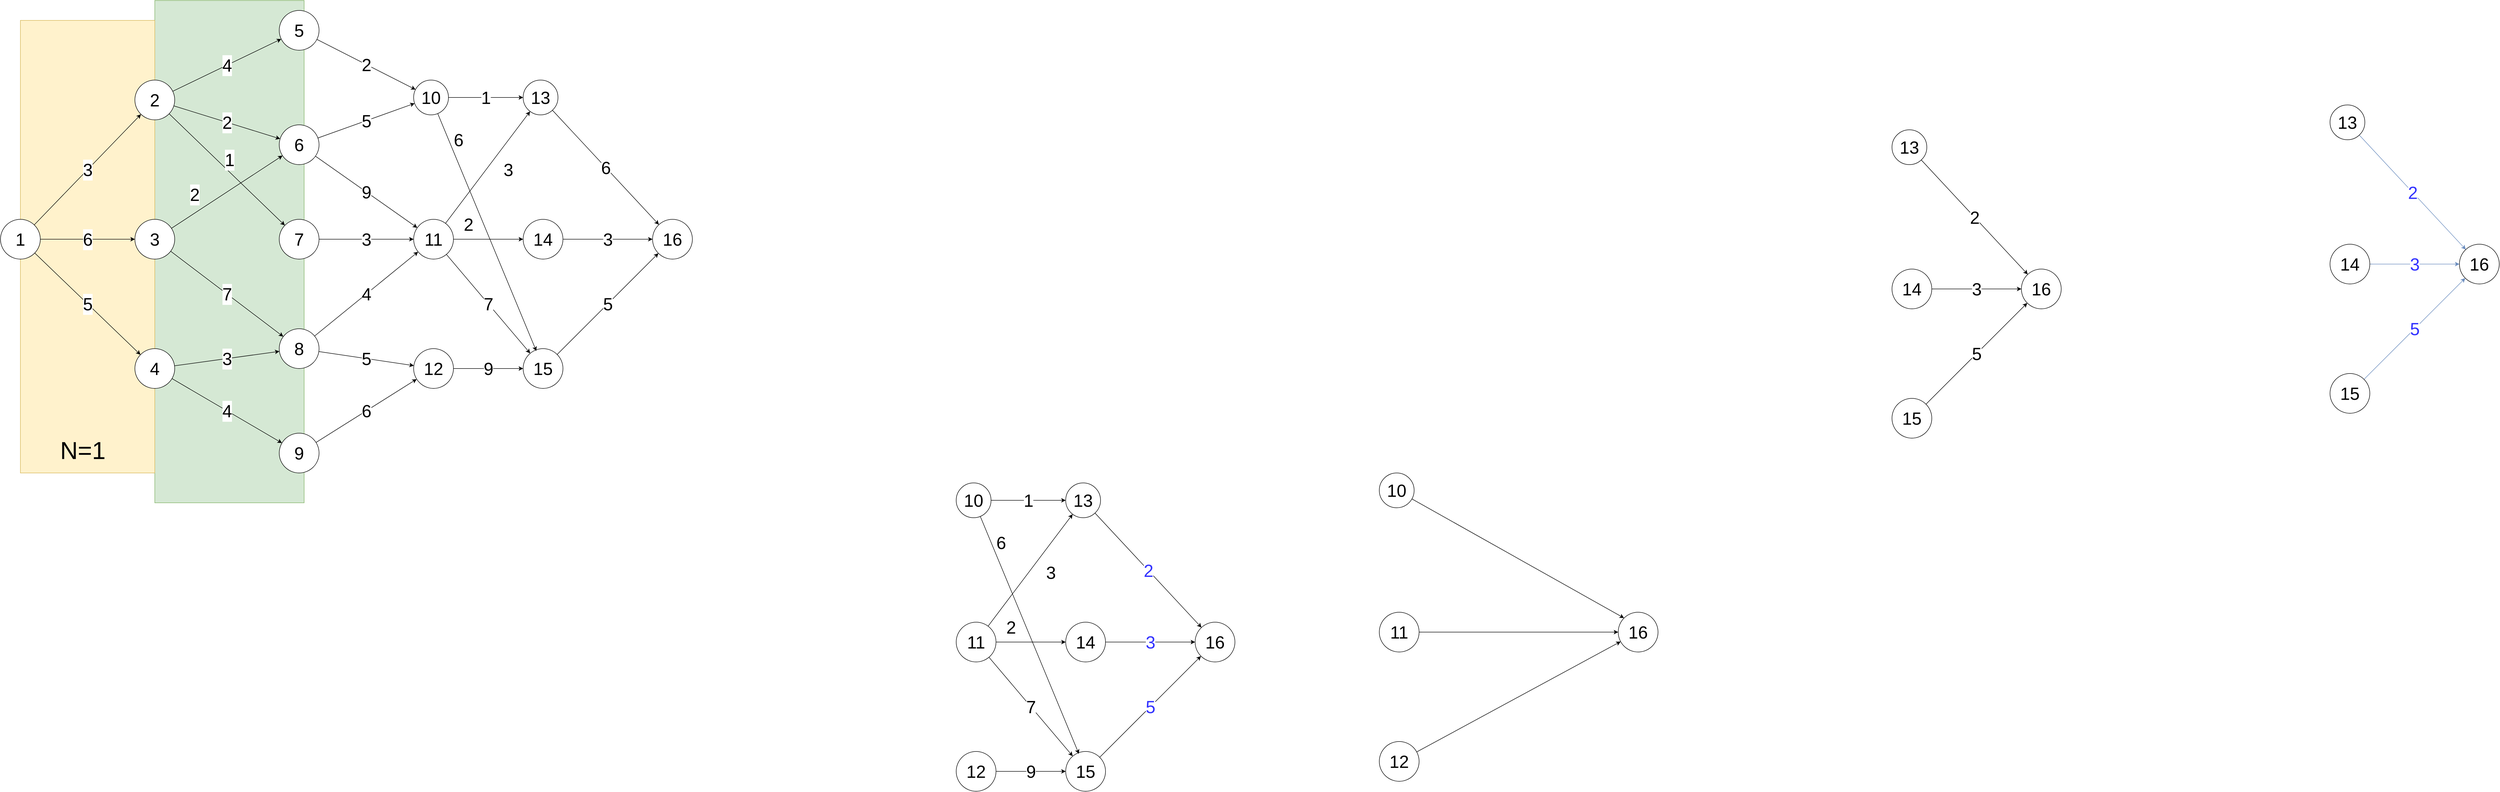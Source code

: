 <mxfile version="24.4.0" type="github">
  <diagram name="Página-1" id="xFwdIDVOre-B4i89dgB8">
    <mxGraphModel dx="2269" dy="1331" grid="1" gridSize="10" guides="1" tooltips="1" connect="1" arrows="1" fold="1" page="1" pageScale="1" pageWidth="3300" pageHeight="4681" math="0" shadow="0">
      <root>
        <mxCell id="0" />
        <mxCell id="1" parent="0" />
        <mxCell id="rlqztXEYvSVQd-1cozBY-47" value="" style="rounded=0;whiteSpace=wrap;html=1;fillColor=#d5e8d4;strokeColor=#82b366;" parent="1" vertex="1">
          <mxGeometry x="420" y="20" width="300" height="1010" as="geometry" />
        </mxCell>
        <mxCell id="rlqztXEYvSVQd-1cozBY-46" value="" style="rounded=0;whiteSpace=wrap;html=1;fillColor=#fff2cc;strokeColor=#d6b656;" parent="1" vertex="1">
          <mxGeometry x="150" y="60" width="270" height="910" as="geometry" />
        </mxCell>
        <mxCell id="rlqztXEYvSVQd-1cozBY-17" value="3" style="edgeStyle=none;rounded=0;orthogonalLoop=1;jettySize=auto;html=1;fontSize=35;" parent="1" source="aesBGTNxOO9Z5mgvw9Nr-1" target="rlqztXEYvSVQd-1cozBY-1" edge="1">
          <mxGeometry relative="1" as="geometry" />
        </mxCell>
        <mxCell id="rlqztXEYvSVQd-1cozBY-18" value="6" style="edgeStyle=none;rounded=0;orthogonalLoop=1;jettySize=auto;html=1;fontSize=35;" parent="1" source="aesBGTNxOO9Z5mgvw9Nr-1" target="rlqztXEYvSVQd-1cozBY-2" edge="1">
          <mxGeometry relative="1" as="geometry" />
        </mxCell>
        <mxCell id="rlqztXEYvSVQd-1cozBY-19" value="5" style="edgeStyle=none;rounded=0;orthogonalLoop=1;jettySize=auto;html=1;fontSize=35;" parent="1" source="aesBGTNxOO9Z5mgvw9Nr-1" target="rlqztXEYvSVQd-1cozBY-3" edge="1">
          <mxGeometry relative="1" as="geometry" />
        </mxCell>
        <mxCell id="aesBGTNxOO9Z5mgvw9Nr-1" value="1" style="ellipse;whiteSpace=wrap;html=1;aspect=fixed;fontSize=35;" parent="1" vertex="1">
          <mxGeometry x="110" y="460" width="80" height="80" as="geometry" />
        </mxCell>
        <mxCell id="rlqztXEYvSVQd-1cozBY-24" value="4" style="edgeStyle=none;rounded=0;orthogonalLoop=1;jettySize=auto;html=1;fontSize=35;" parent="1" source="rlqztXEYvSVQd-1cozBY-1" target="rlqztXEYvSVQd-1cozBY-4" edge="1">
          <mxGeometry relative="1" as="geometry" />
        </mxCell>
        <mxCell id="rlqztXEYvSVQd-1cozBY-25" value="2" style="edgeStyle=none;rounded=0;orthogonalLoop=1;jettySize=auto;html=1;fontSize=35;" parent="1" source="rlqztXEYvSVQd-1cozBY-1" target="rlqztXEYvSVQd-1cozBY-5" edge="1">
          <mxGeometry relative="1" as="geometry" />
        </mxCell>
        <mxCell id="rlqztXEYvSVQd-1cozBY-26" value="1" style="edgeStyle=none;rounded=0;orthogonalLoop=1;jettySize=auto;html=1;fontSize=35;" parent="1" source="rlqztXEYvSVQd-1cozBY-1" target="rlqztXEYvSVQd-1cozBY-6" edge="1">
          <mxGeometry x="-0.064" y="18" relative="1" as="geometry">
            <mxPoint as="offset" />
          </mxGeometry>
        </mxCell>
        <mxCell id="rlqztXEYvSVQd-1cozBY-1" value="2" style="ellipse;whiteSpace=wrap;html=1;aspect=fixed;fontSize=35;" parent="1" vertex="1">
          <mxGeometry x="380" y="180" width="80" height="80" as="geometry" />
        </mxCell>
        <mxCell id="rlqztXEYvSVQd-1cozBY-22" value="7" style="edgeStyle=none;rounded=0;orthogonalLoop=1;jettySize=auto;html=1;fontSize=35;" parent="1" source="rlqztXEYvSVQd-1cozBY-2" target="rlqztXEYvSVQd-1cozBY-7" edge="1">
          <mxGeometry relative="1" as="geometry" />
        </mxCell>
        <mxCell id="rlqztXEYvSVQd-1cozBY-23" value="2" style="edgeStyle=none;rounded=0;orthogonalLoop=1;jettySize=auto;html=1;fontSize=35;" parent="1" source="rlqztXEYvSVQd-1cozBY-2" target="rlqztXEYvSVQd-1cozBY-5" edge="1">
          <mxGeometry x="-0.428" y="31" relative="1" as="geometry">
            <mxPoint as="offset" />
          </mxGeometry>
        </mxCell>
        <mxCell id="rlqztXEYvSVQd-1cozBY-2" value="3" style="ellipse;whiteSpace=wrap;html=1;aspect=fixed;fontSize=35;" parent="1" vertex="1">
          <mxGeometry x="380" y="460" width="80" height="80" as="geometry" />
        </mxCell>
        <mxCell id="rlqztXEYvSVQd-1cozBY-20" value="3" style="edgeStyle=none;rounded=0;orthogonalLoop=1;jettySize=auto;html=1;fontSize=35;" parent="1" source="rlqztXEYvSVQd-1cozBY-3" target="rlqztXEYvSVQd-1cozBY-7" edge="1">
          <mxGeometry relative="1" as="geometry" />
        </mxCell>
        <mxCell id="rlqztXEYvSVQd-1cozBY-21" value="4" style="edgeStyle=none;rounded=0;orthogonalLoop=1;jettySize=auto;html=1;fontSize=35;" parent="1" source="rlqztXEYvSVQd-1cozBY-3" target="rlqztXEYvSVQd-1cozBY-8" edge="1">
          <mxGeometry relative="1" as="geometry" />
        </mxCell>
        <mxCell id="rlqztXEYvSVQd-1cozBY-3" value="4" style="ellipse;whiteSpace=wrap;html=1;aspect=fixed;fontSize=35;" parent="1" vertex="1">
          <mxGeometry x="380" y="720" width="80" height="80" as="geometry" />
        </mxCell>
        <mxCell id="rlqztXEYvSVQd-1cozBY-27" value="2" style="edgeStyle=none;rounded=0;orthogonalLoop=1;jettySize=auto;html=1;fontSize=35;" parent="1" source="rlqztXEYvSVQd-1cozBY-4" target="rlqztXEYvSVQd-1cozBY-9" edge="1">
          <mxGeometry relative="1" as="geometry" />
        </mxCell>
        <mxCell id="rlqztXEYvSVQd-1cozBY-4" value="5" style="ellipse;whiteSpace=wrap;html=1;aspect=fixed;fontSize=35;" parent="1" vertex="1">
          <mxGeometry x="670" y="40" width="80" height="80" as="geometry" />
        </mxCell>
        <mxCell id="rlqztXEYvSVQd-1cozBY-28" value="5" style="edgeStyle=none;rounded=0;orthogonalLoop=1;jettySize=auto;html=1;fontSize=35;" parent="1" source="rlqztXEYvSVQd-1cozBY-5" target="rlqztXEYvSVQd-1cozBY-9" edge="1">
          <mxGeometry relative="1" as="geometry" />
        </mxCell>
        <mxCell id="rlqztXEYvSVQd-1cozBY-30" value="9" style="edgeStyle=none;rounded=0;orthogonalLoop=1;jettySize=auto;html=1;fontSize=35;" parent="1" source="rlqztXEYvSVQd-1cozBY-5" target="rlqztXEYvSVQd-1cozBY-10" edge="1">
          <mxGeometry relative="1" as="geometry" />
        </mxCell>
        <mxCell id="rlqztXEYvSVQd-1cozBY-5" value="6" style="ellipse;whiteSpace=wrap;html=1;aspect=fixed;fontSize=35;" parent="1" vertex="1">
          <mxGeometry x="670" y="270" width="80" height="80" as="geometry" />
        </mxCell>
        <mxCell id="rlqztXEYvSVQd-1cozBY-29" value="3" style="edgeStyle=none;rounded=0;orthogonalLoop=1;jettySize=auto;html=1;fontSize=35;" parent="1" source="rlqztXEYvSVQd-1cozBY-6" target="rlqztXEYvSVQd-1cozBY-10" edge="1">
          <mxGeometry relative="1" as="geometry" />
        </mxCell>
        <mxCell id="rlqztXEYvSVQd-1cozBY-6" value="7" style="ellipse;whiteSpace=wrap;html=1;aspect=fixed;fontSize=35;" parent="1" vertex="1">
          <mxGeometry x="670" y="460" width="80" height="80" as="geometry" />
        </mxCell>
        <mxCell id="rlqztXEYvSVQd-1cozBY-31" value="4" style="edgeStyle=none;rounded=0;orthogonalLoop=1;jettySize=auto;html=1;fontSize=35;" parent="1" source="rlqztXEYvSVQd-1cozBY-7" target="rlqztXEYvSVQd-1cozBY-10" edge="1">
          <mxGeometry relative="1" as="geometry" />
        </mxCell>
        <mxCell id="rlqztXEYvSVQd-1cozBY-32" value="5" style="edgeStyle=none;rounded=0;orthogonalLoop=1;jettySize=auto;html=1;fontSize=35;" parent="1" source="rlqztXEYvSVQd-1cozBY-7" target="rlqztXEYvSVQd-1cozBY-11" edge="1">
          <mxGeometry relative="1" as="geometry" />
        </mxCell>
        <mxCell id="rlqztXEYvSVQd-1cozBY-7" value="8" style="ellipse;whiteSpace=wrap;html=1;aspect=fixed;fontSize=35;" parent="1" vertex="1">
          <mxGeometry x="670" y="680" width="80" height="80" as="geometry" />
        </mxCell>
        <mxCell id="rlqztXEYvSVQd-1cozBY-33" value="6" style="edgeStyle=none;rounded=0;orthogonalLoop=1;jettySize=auto;html=1;fontSize=35;" parent="1" source="rlqztXEYvSVQd-1cozBY-8" target="rlqztXEYvSVQd-1cozBY-11" edge="1">
          <mxGeometry relative="1" as="geometry" />
        </mxCell>
        <mxCell id="rlqztXEYvSVQd-1cozBY-8" value="9" style="ellipse;whiteSpace=wrap;html=1;aspect=fixed;fontSize=35;" parent="1" vertex="1">
          <mxGeometry x="670" y="890" width="80" height="80" as="geometry" />
        </mxCell>
        <mxCell id="rlqztXEYvSVQd-1cozBY-37" value="1" style="edgeStyle=none;rounded=0;orthogonalLoop=1;jettySize=auto;html=1;fontSize=35;" parent="1" source="rlqztXEYvSVQd-1cozBY-9" target="rlqztXEYvSVQd-1cozBY-12" edge="1">
          <mxGeometry relative="1" as="geometry" />
        </mxCell>
        <mxCell id="rlqztXEYvSVQd-1cozBY-9" value="10" style="ellipse;whiteSpace=wrap;html=1;aspect=fixed;fontSize=35;" parent="1" vertex="1">
          <mxGeometry x="940" y="180" width="70" height="70" as="geometry" />
        </mxCell>
        <mxCell id="rlqztXEYvSVQd-1cozBY-35" value="7" style="edgeStyle=none;rounded=0;orthogonalLoop=1;jettySize=auto;html=1;fontSize=35;" parent="1" source="rlqztXEYvSVQd-1cozBY-10" target="rlqztXEYvSVQd-1cozBY-14" edge="1">
          <mxGeometry relative="1" as="geometry" />
        </mxCell>
        <mxCell id="rlqztXEYvSVQd-1cozBY-38" value="3" style="edgeStyle=none;rounded=0;orthogonalLoop=1;jettySize=auto;html=1;fontSize=35;" parent="1" source="rlqztXEYvSVQd-1cozBY-10" target="rlqztXEYvSVQd-1cozBY-12" edge="1">
          <mxGeometry x="0.15" y="-35" relative="1" as="geometry">
            <mxPoint as="offset" />
          </mxGeometry>
        </mxCell>
        <mxCell id="rlqztXEYvSVQd-1cozBY-39" value="2" style="edgeStyle=none;rounded=0;orthogonalLoop=1;jettySize=auto;html=1;fontSize=35;" parent="1" source="rlqztXEYvSVQd-1cozBY-10" target="rlqztXEYvSVQd-1cozBY-13" edge="1">
          <mxGeometry x="-0.571" y="30" relative="1" as="geometry">
            <mxPoint as="offset" />
          </mxGeometry>
        </mxCell>
        <mxCell id="rlqztXEYvSVQd-1cozBY-10" value="11" style="ellipse;whiteSpace=wrap;html=1;aspect=fixed;fontSize=35;" parent="1" vertex="1">
          <mxGeometry x="940" y="460" width="80" height="80" as="geometry" />
        </mxCell>
        <mxCell id="rlqztXEYvSVQd-1cozBY-34" value="9" style="edgeStyle=none;rounded=0;orthogonalLoop=1;jettySize=auto;html=1;fontSize=35;" parent="1" source="rlqztXEYvSVQd-1cozBY-11" target="rlqztXEYvSVQd-1cozBY-14" edge="1">
          <mxGeometry relative="1" as="geometry" />
        </mxCell>
        <mxCell id="rlqztXEYvSVQd-1cozBY-11" value="12" style="ellipse;whiteSpace=wrap;html=1;aspect=fixed;fontSize=35;" parent="1" vertex="1">
          <mxGeometry x="940" y="720" width="80" height="80" as="geometry" />
        </mxCell>
        <mxCell id="rlqztXEYvSVQd-1cozBY-42" value="6" style="edgeStyle=none;rounded=0;orthogonalLoop=1;jettySize=auto;html=1;fontSize=35;" parent="1" source="rlqztXEYvSVQd-1cozBY-12" target="rlqztXEYvSVQd-1cozBY-15" edge="1">
          <mxGeometry relative="1" as="geometry" />
        </mxCell>
        <mxCell id="rlqztXEYvSVQd-1cozBY-12" value="13" style="ellipse;whiteSpace=wrap;html=1;aspect=fixed;fontSize=35;" parent="1" vertex="1">
          <mxGeometry x="1160" y="180" width="70" height="70" as="geometry" />
        </mxCell>
        <mxCell id="rlqztXEYvSVQd-1cozBY-41" value="3" style="edgeStyle=none;rounded=0;orthogonalLoop=1;jettySize=auto;html=1;fontSize=35;" parent="1" source="rlqztXEYvSVQd-1cozBY-13" target="rlqztXEYvSVQd-1cozBY-15" edge="1">
          <mxGeometry relative="1" as="geometry" />
        </mxCell>
        <mxCell id="rlqztXEYvSVQd-1cozBY-13" value="14" style="ellipse;whiteSpace=wrap;html=1;aspect=fixed;fontSize=35;" parent="1" vertex="1">
          <mxGeometry x="1160" y="460" width="80" height="80" as="geometry" />
        </mxCell>
        <mxCell id="rlqztXEYvSVQd-1cozBY-40" value="5" style="edgeStyle=none;rounded=0;orthogonalLoop=1;jettySize=auto;html=1;fontSize=35;" parent="1" source="rlqztXEYvSVQd-1cozBY-14" target="rlqztXEYvSVQd-1cozBY-15" edge="1">
          <mxGeometry relative="1" as="geometry" />
        </mxCell>
        <mxCell id="rlqztXEYvSVQd-1cozBY-14" value="15" style="ellipse;whiteSpace=wrap;html=1;aspect=fixed;fontSize=35;" parent="1" vertex="1">
          <mxGeometry x="1160" y="720" width="80" height="80" as="geometry" />
        </mxCell>
        <mxCell id="rlqztXEYvSVQd-1cozBY-15" value="16" style="ellipse;whiteSpace=wrap;html=1;aspect=fixed;fontSize=35;" parent="1" vertex="1">
          <mxGeometry x="1420" y="460" width="80" height="80" as="geometry" />
        </mxCell>
        <mxCell id="rlqztXEYvSVQd-1cozBY-36" value="6" style="edgeStyle=none;rounded=0;orthogonalLoop=1;jettySize=auto;html=1;entryX=0.331;entryY=0.06;entryDx=0;entryDy=0;entryPerimeter=0;fontSize=35;" parent="1" source="rlqztXEYvSVQd-1cozBY-9" target="rlqztXEYvSVQd-1cozBY-14" edge="1">
          <mxGeometry x="-0.75" y="18" relative="1" as="geometry">
            <mxPoint as="offset" />
          </mxGeometry>
        </mxCell>
        <mxCell id="rlqztXEYvSVQd-1cozBY-49" value="&lt;font style=&quot;font-size: 49px;&quot;&gt;N=1&lt;/font&gt;" style="text;html=1;align=center;verticalAlign=middle;resizable=0;points=[];autosize=1;strokeColor=none;fillColor=none;" parent="1" vertex="1">
          <mxGeometry x="220" y="890" width="110" height="70" as="geometry" />
        </mxCell>
        <mxCell id="LieEV2MZe-DUKSbXCbdR-1" value="2" style="edgeStyle=none;rounded=0;orthogonalLoop=1;jettySize=auto;html=1;fontSize=35;" edge="1" parent="1" source="LieEV2MZe-DUKSbXCbdR-2" target="LieEV2MZe-DUKSbXCbdR-7">
          <mxGeometry relative="1" as="geometry" />
        </mxCell>
        <mxCell id="LieEV2MZe-DUKSbXCbdR-2" value="13" style="ellipse;whiteSpace=wrap;html=1;aspect=fixed;fontSize=35;" vertex="1" parent="1">
          <mxGeometry x="3910" y="280" width="70" height="70" as="geometry" />
        </mxCell>
        <mxCell id="LieEV2MZe-DUKSbXCbdR-3" value="3" style="edgeStyle=none;rounded=0;orthogonalLoop=1;jettySize=auto;html=1;fontSize=35;" edge="1" parent="1" source="LieEV2MZe-DUKSbXCbdR-4" target="LieEV2MZe-DUKSbXCbdR-7">
          <mxGeometry relative="1" as="geometry" />
        </mxCell>
        <mxCell id="LieEV2MZe-DUKSbXCbdR-4" value="14" style="ellipse;whiteSpace=wrap;html=1;aspect=fixed;fontSize=35;" vertex="1" parent="1">
          <mxGeometry x="3910" y="560" width="80" height="80" as="geometry" />
        </mxCell>
        <mxCell id="LieEV2MZe-DUKSbXCbdR-5" value="5" style="edgeStyle=none;rounded=0;orthogonalLoop=1;jettySize=auto;html=1;fontSize=35;" edge="1" parent="1" source="LieEV2MZe-DUKSbXCbdR-6" target="LieEV2MZe-DUKSbXCbdR-7">
          <mxGeometry relative="1" as="geometry" />
        </mxCell>
        <mxCell id="LieEV2MZe-DUKSbXCbdR-6" value="15" style="ellipse;whiteSpace=wrap;html=1;aspect=fixed;fontSize=35;" vertex="1" parent="1">
          <mxGeometry x="3910" y="820" width="80" height="80" as="geometry" />
        </mxCell>
        <mxCell id="LieEV2MZe-DUKSbXCbdR-7" value="16" style="ellipse;whiteSpace=wrap;html=1;aspect=fixed;fontSize=35;" vertex="1" parent="1">
          <mxGeometry x="4170" y="560" width="80" height="80" as="geometry" />
        </mxCell>
        <mxCell id="LieEV2MZe-DUKSbXCbdR-8" value="2" style="edgeStyle=none;rounded=0;orthogonalLoop=1;jettySize=auto;html=1;fontSize=35;fillColor=#dae8fc;strokeColor=#6c8ebf;fontColor=#3333FF;" edge="1" parent="1" source="LieEV2MZe-DUKSbXCbdR-9" target="LieEV2MZe-DUKSbXCbdR-14">
          <mxGeometry relative="1" as="geometry" />
        </mxCell>
        <mxCell id="LieEV2MZe-DUKSbXCbdR-9" value="13" style="ellipse;whiteSpace=wrap;html=1;aspect=fixed;fontSize=35;" vertex="1" parent="1">
          <mxGeometry x="4790" y="230" width="70" height="70" as="geometry" />
        </mxCell>
        <mxCell id="LieEV2MZe-DUKSbXCbdR-10" value="3" style="edgeStyle=none;rounded=0;orthogonalLoop=1;jettySize=auto;html=1;fontSize=35;fillColor=#dae8fc;strokeColor=#6c8ebf;fontColor=#3333FF;" edge="1" parent="1" source="LieEV2MZe-DUKSbXCbdR-11" target="LieEV2MZe-DUKSbXCbdR-14">
          <mxGeometry relative="1" as="geometry" />
        </mxCell>
        <mxCell id="LieEV2MZe-DUKSbXCbdR-11" value="14" style="ellipse;whiteSpace=wrap;html=1;aspect=fixed;fontSize=35;" vertex="1" parent="1">
          <mxGeometry x="4790" y="510" width="80" height="80" as="geometry" />
        </mxCell>
        <mxCell id="LieEV2MZe-DUKSbXCbdR-12" value="5" style="edgeStyle=none;rounded=0;orthogonalLoop=1;jettySize=auto;html=1;fontSize=35;fillColor=#dae8fc;strokeColor=#6c8ebf;fontColor=#3333FF;" edge="1" parent="1" source="LieEV2MZe-DUKSbXCbdR-13" target="LieEV2MZe-DUKSbXCbdR-14">
          <mxGeometry relative="1" as="geometry" />
        </mxCell>
        <mxCell id="LieEV2MZe-DUKSbXCbdR-13" value="15" style="ellipse;whiteSpace=wrap;html=1;aspect=fixed;fontSize=35;" vertex="1" parent="1">
          <mxGeometry x="4790" y="770" width="80" height="80" as="geometry" />
        </mxCell>
        <mxCell id="LieEV2MZe-DUKSbXCbdR-14" value="16" style="ellipse;whiteSpace=wrap;html=1;aspect=fixed;fontSize=35;" vertex="1" parent="1">
          <mxGeometry x="5050" y="510" width="80" height="80" as="geometry" />
        </mxCell>
        <mxCell id="LieEV2MZe-DUKSbXCbdR-28" value="1" style="edgeStyle=none;rounded=0;orthogonalLoop=1;jettySize=auto;html=1;fontSize=35;" edge="1" parent="1" source="LieEV2MZe-DUKSbXCbdR-29" target="LieEV2MZe-DUKSbXCbdR-37">
          <mxGeometry relative="1" as="geometry" />
        </mxCell>
        <mxCell id="LieEV2MZe-DUKSbXCbdR-29" value="10" style="ellipse;whiteSpace=wrap;html=1;aspect=fixed;fontSize=35;" vertex="1" parent="1">
          <mxGeometry x="2030" y="990" width="70" height="70" as="geometry" />
        </mxCell>
        <mxCell id="LieEV2MZe-DUKSbXCbdR-30" value="7" style="edgeStyle=none;rounded=0;orthogonalLoop=1;jettySize=auto;html=1;fontSize=35;" edge="1" parent="1" source="LieEV2MZe-DUKSbXCbdR-33" target="LieEV2MZe-DUKSbXCbdR-41">
          <mxGeometry relative="1" as="geometry" />
        </mxCell>
        <mxCell id="LieEV2MZe-DUKSbXCbdR-31" value="3" style="edgeStyle=none;rounded=0;orthogonalLoop=1;jettySize=auto;html=1;fontSize=35;" edge="1" parent="1" source="LieEV2MZe-DUKSbXCbdR-33" target="LieEV2MZe-DUKSbXCbdR-37">
          <mxGeometry x="0.15" y="-35" relative="1" as="geometry">
            <mxPoint as="offset" />
          </mxGeometry>
        </mxCell>
        <mxCell id="LieEV2MZe-DUKSbXCbdR-32" value="2" style="edgeStyle=none;rounded=0;orthogonalLoop=1;jettySize=auto;html=1;fontSize=35;" edge="1" parent="1" source="LieEV2MZe-DUKSbXCbdR-33" target="LieEV2MZe-DUKSbXCbdR-39">
          <mxGeometry x="-0.571" y="30" relative="1" as="geometry">
            <mxPoint as="offset" />
          </mxGeometry>
        </mxCell>
        <mxCell id="LieEV2MZe-DUKSbXCbdR-33" value="11" style="ellipse;whiteSpace=wrap;html=1;aspect=fixed;fontSize=35;" vertex="1" parent="1">
          <mxGeometry x="2030" y="1270" width="80" height="80" as="geometry" />
        </mxCell>
        <mxCell id="LieEV2MZe-DUKSbXCbdR-34" value="9" style="edgeStyle=none;rounded=0;orthogonalLoop=1;jettySize=auto;html=1;fontSize=35;" edge="1" parent="1" source="LieEV2MZe-DUKSbXCbdR-35" target="LieEV2MZe-DUKSbXCbdR-41">
          <mxGeometry relative="1" as="geometry" />
        </mxCell>
        <mxCell id="LieEV2MZe-DUKSbXCbdR-35" value="12" style="ellipse;whiteSpace=wrap;html=1;aspect=fixed;fontSize=35;" vertex="1" parent="1">
          <mxGeometry x="2030" y="1530" width="80" height="80" as="geometry" />
        </mxCell>
        <mxCell id="LieEV2MZe-DUKSbXCbdR-36" value="2" style="edgeStyle=none;rounded=0;orthogonalLoop=1;jettySize=auto;html=1;fontSize=35;fontColor=#3333FF;" edge="1" parent="1" source="LieEV2MZe-DUKSbXCbdR-37" target="LieEV2MZe-DUKSbXCbdR-42">
          <mxGeometry relative="1" as="geometry" />
        </mxCell>
        <mxCell id="LieEV2MZe-DUKSbXCbdR-37" value="13" style="ellipse;whiteSpace=wrap;html=1;aspect=fixed;fontSize=35;" vertex="1" parent="1">
          <mxGeometry x="2250" y="990" width="70" height="70" as="geometry" />
        </mxCell>
        <mxCell id="LieEV2MZe-DUKSbXCbdR-38" value="3" style="edgeStyle=none;rounded=0;orthogonalLoop=1;jettySize=auto;html=1;fontSize=35;fontColor=#3333FF;" edge="1" parent="1" source="LieEV2MZe-DUKSbXCbdR-39" target="LieEV2MZe-DUKSbXCbdR-42">
          <mxGeometry relative="1" as="geometry" />
        </mxCell>
        <mxCell id="LieEV2MZe-DUKSbXCbdR-39" value="14" style="ellipse;whiteSpace=wrap;html=1;aspect=fixed;fontSize=35;" vertex="1" parent="1">
          <mxGeometry x="2250" y="1270" width="80" height="80" as="geometry" />
        </mxCell>
        <mxCell id="LieEV2MZe-DUKSbXCbdR-40" value="5" style="edgeStyle=none;rounded=0;orthogonalLoop=1;jettySize=auto;html=1;fontSize=35;fontColor=#3333FF;" edge="1" parent="1" source="LieEV2MZe-DUKSbXCbdR-41" target="LieEV2MZe-DUKSbXCbdR-42">
          <mxGeometry relative="1" as="geometry" />
        </mxCell>
        <mxCell id="LieEV2MZe-DUKSbXCbdR-41" value="15" style="ellipse;whiteSpace=wrap;html=1;aspect=fixed;fontSize=35;" vertex="1" parent="1">
          <mxGeometry x="2250" y="1530" width="80" height="80" as="geometry" />
        </mxCell>
        <mxCell id="LieEV2MZe-DUKSbXCbdR-42" value="16" style="ellipse;whiteSpace=wrap;html=1;aspect=fixed;fontSize=35;" vertex="1" parent="1">
          <mxGeometry x="2510" y="1270" width="80" height="80" as="geometry" />
        </mxCell>
        <mxCell id="LieEV2MZe-DUKSbXCbdR-43" value="6" style="edgeStyle=none;rounded=0;orthogonalLoop=1;jettySize=auto;html=1;entryX=0.331;entryY=0.06;entryDx=0;entryDy=0;entryPerimeter=0;fontSize=35;" edge="1" parent="1" source="LieEV2MZe-DUKSbXCbdR-29" target="LieEV2MZe-DUKSbXCbdR-41">
          <mxGeometry x="-0.75" y="18" relative="1" as="geometry">
            <mxPoint as="offset" />
          </mxGeometry>
        </mxCell>
        <mxCell id="LieEV2MZe-DUKSbXCbdR-63" style="edgeStyle=none;rounded=0;orthogonalLoop=1;jettySize=auto;html=1;entryX=0;entryY=0;entryDx=0;entryDy=0;" edge="1" parent="1" source="LieEV2MZe-DUKSbXCbdR-45" target="LieEV2MZe-DUKSbXCbdR-58">
          <mxGeometry relative="1" as="geometry" />
        </mxCell>
        <mxCell id="LieEV2MZe-DUKSbXCbdR-45" value="10" style="ellipse;whiteSpace=wrap;html=1;aspect=fixed;fontSize=35;" vertex="1" parent="1">
          <mxGeometry x="2880" y="970" width="70" height="70" as="geometry" />
        </mxCell>
        <mxCell id="LieEV2MZe-DUKSbXCbdR-64" style="edgeStyle=none;rounded=0;orthogonalLoop=1;jettySize=auto;html=1;" edge="1" parent="1" source="LieEV2MZe-DUKSbXCbdR-49" target="LieEV2MZe-DUKSbXCbdR-58">
          <mxGeometry relative="1" as="geometry" />
        </mxCell>
        <mxCell id="LieEV2MZe-DUKSbXCbdR-49" value="11" style="ellipse;whiteSpace=wrap;html=1;aspect=fixed;fontSize=35;" vertex="1" parent="1">
          <mxGeometry x="2880" y="1250" width="80" height="80" as="geometry" />
        </mxCell>
        <mxCell id="LieEV2MZe-DUKSbXCbdR-65" style="edgeStyle=none;rounded=0;orthogonalLoop=1;jettySize=auto;html=1;" edge="1" parent="1" source="LieEV2MZe-DUKSbXCbdR-51" target="LieEV2MZe-DUKSbXCbdR-58">
          <mxGeometry relative="1" as="geometry" />
        </mxCell>
        <mxCell id="LieEV2MZe-DUKSbXCbdR-51" value="12" style="ellipse;whiteSpace=wrap;html=1;aspect=fixed;fontSize=35;" vertex="1" parent="1">
          <mxGeometry x="2880" y="1510" width="80" height="80" as="geometry" />
        </mxCell>
        <mxCell id="LieEV2MZe-DUKSbXCbdR-58" value="16" style="ellipse;whiteSpace=wrap;html=1;aspect=fixed;fontSize=35;" vertex="1" parent="1">
          <mxGeometry x="3360" y="1250" width="80" height="80" as="geometry" />
        </mxCell>
      </root>
    </mxGraphModel>
  </diagram>
</mxfile>

